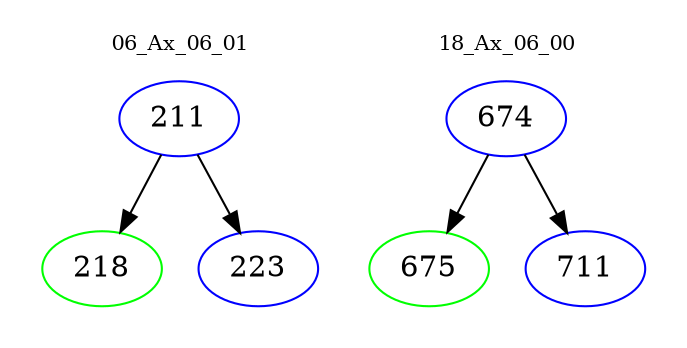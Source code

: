 digraph{
subgraph cluster_0 {
color = white
label = "06_Ax_06_01";
fontsize=10;
T0_211 [label="211", color="blue"]
T0_211 -> T0_218 [color="black"]
T0_218 [label="218", color="green"]
T0_211 -> T0_223 [color="black"]
T0_223 [label="223", color="blue"]
}
subgraph cluster_1 {
color = white
label = "18_Ax_06_00";
fontsize=10;
T1_674 [label="674", color="blue"]
T1_674 -> T1_675 [color="black"]
T1_675 [label="675", color="green"]
T1_674 -> T1_711 [color="black"]
T1_711 [label="711", color="blue"]
}
}
